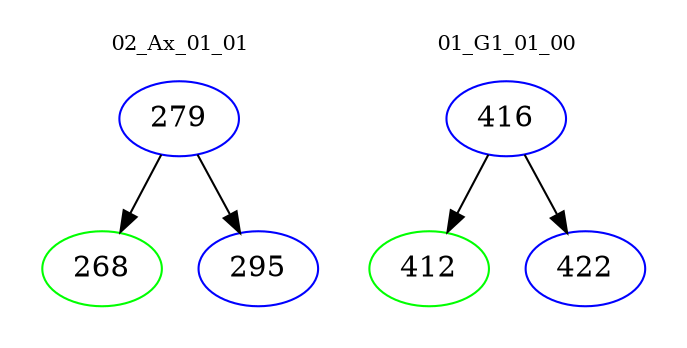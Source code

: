 digraph{
subgraph cluster_0 {
color = white
label = "02_Ax_01_01";
fontsize=10;
T0_279 [label="279", color="blue"]
T0_279 -> T0_268 [color="black"]
T0_268 [label="268", color="green"]
T0_279 -> T0_295 [color="black"]
T0_295 [label="295", color="blue"]
}
subgraph cluster_1 {
color = white
label = "01_G1_01_00";
fontsize=10;
T1_416 [label="416", color="blue"]
T1_416 -> T1_412 [color="black"]
T1_412 [label="412", color="green"]
T1_416 -> T1_422 [color="black"]
T1_422 [label="422", color="blue"]
}
}
